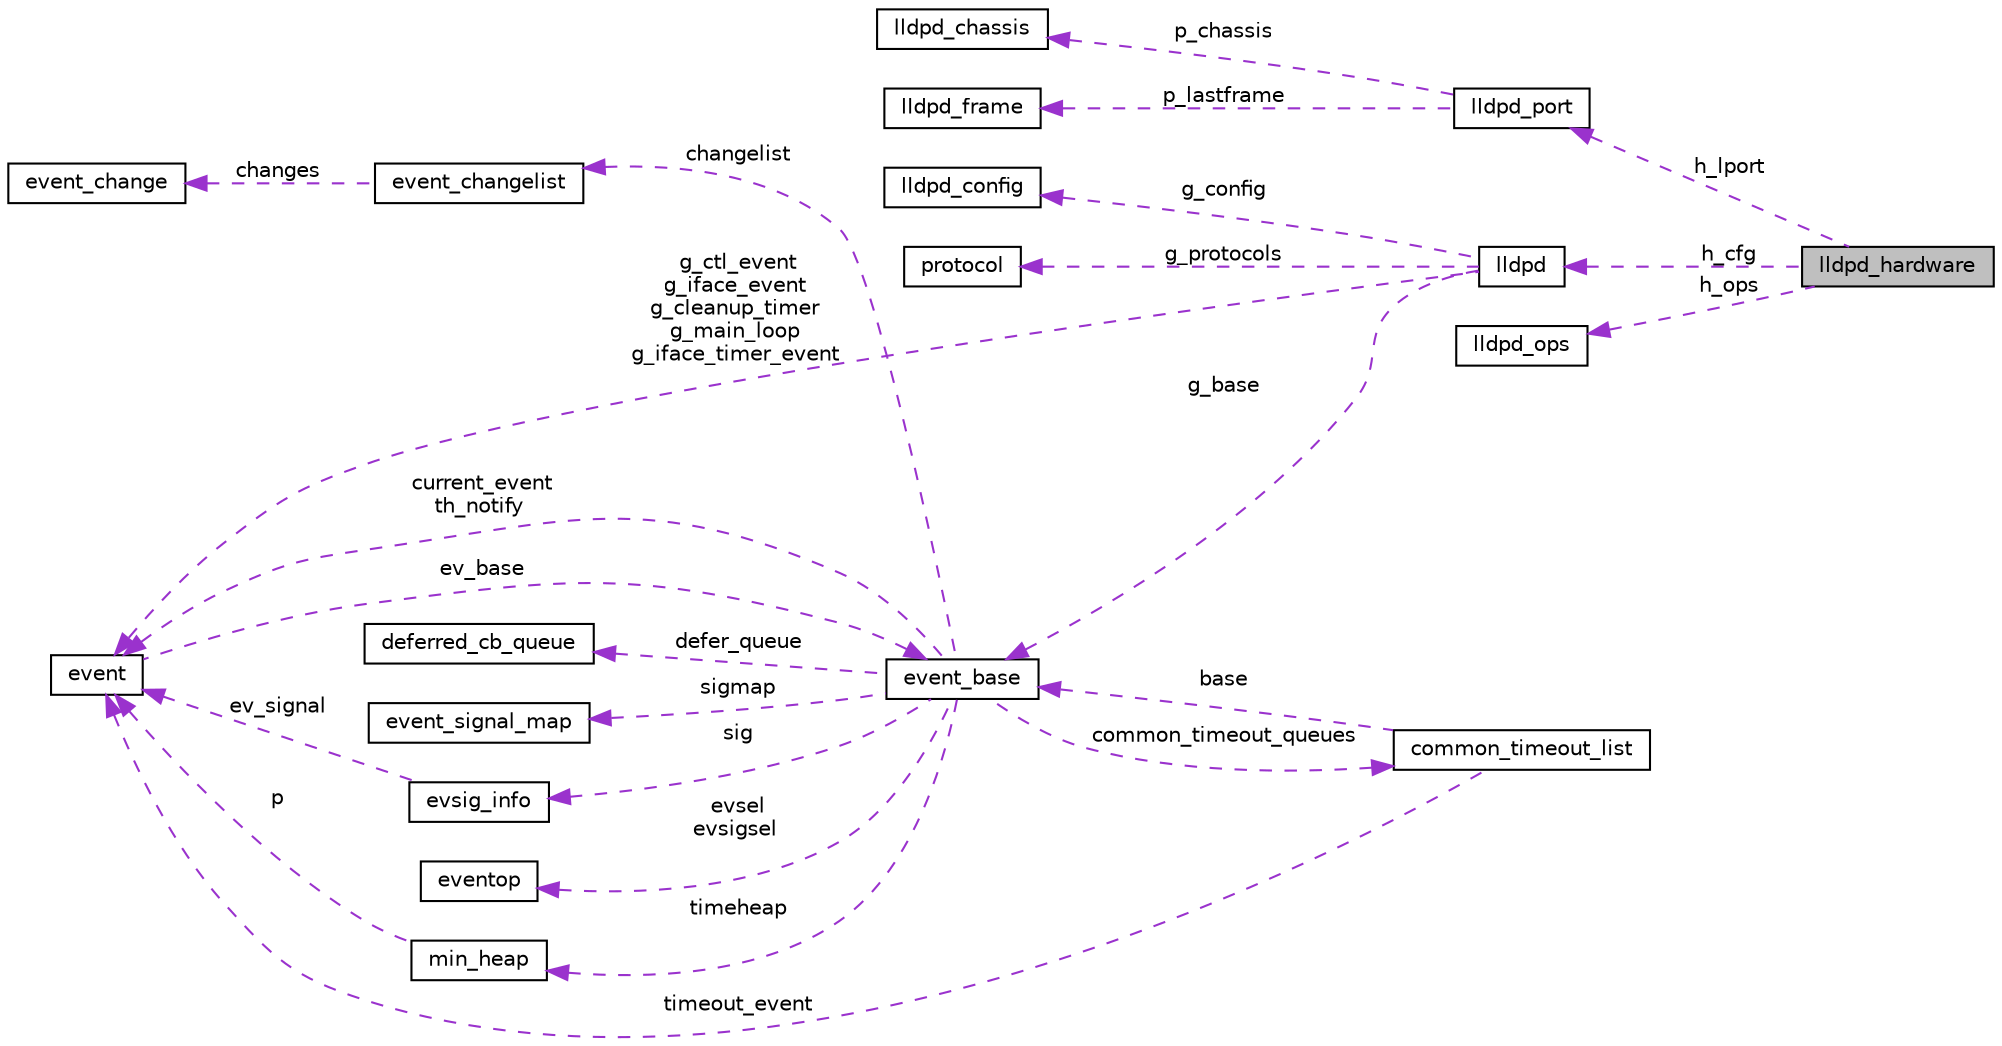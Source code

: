 digraph G
{
  edge [fontname="Helvetica",fontsize="10",labelfontname="Helvetica",labelfontsize="10"];
  node [fontname="Helvetica",fontsize="10",shape=record];
  rankdir="LR";
  Node1 [label="lldpd_hardware",height=0.2,width=0.4,color="black", fillcolor="grey75", style="filled" fontcolor="black"];
  Node2 -> Node1 [dir="back",color="darkorchid3",fontsize="10",style="dashed",label=" h_cfg" ,fontname="Helvetica"];
  Node2 [label="lldpd",height=0.2,width=0.4,color="black", fillcolor="white", style="filled",URL="$structlldpd.html"];
  Node3 -> Node2 [dir="back",color="darkorchid3",fontsize="10",style="dashed",label=" g_protocols" ,fontname="Helvetica"];
  Node3 [label="protocol",height=0.2,width=0.4,color="black", fillcolor="white", style="filled",URL="$structprotocol.html"];
  Node4 -> Node2 [dir="back",color="darkorchid3",fontsize="10",style="dashed",label=" g_ctl_event\ng_iface_event\ng_cleanup_timer\ng_main_loop\ng_iface_timer_event" ,fontname="Helvetica"];
  Node4 [label="event",height=0.2,width=0.4,color="black", fillcolor="white", style="filled",URL="$structevent.html"];
  Node5 -> Node4 [dir="back",color="darkorchid3",fontsize="10",style="dashed",label=" ev_base" ,fontname="Helvetica"];
  Node5 [label="event_base",height=0.2,width=0.4,color="black", fillcolor="white", style="filled",URL="$structevent__base.html"];
  Node6 -> Node5 [dir="back",color="darkorchid3",fontsize="10",style="dashed",label=" evsel\nevsigsel" ,fontname="Helvetica"];
  Node6 [label="eventop",height=0.2,width=0.4,color="black", fillcolor="white", style="filled",URL="$structeventop.html"];
  Node7 -> Node5 [dir="back",color="darkorchid3",fontsize="10",style="dashed",label=" sig" ,fontname="Helvetica"];
  Node7 [label="evsig_info",height=0.2,width=0.4,color="black", fillcolor="white", style="filled",URL="$structevsig__info.html"];
  Node4 -> Node7 [dir="back",color="darkorchid3",fontsize="10",style="dashed",label=" ev_signal" ,fontname="Helvetica"];
  Node8 -> Node5 [dir="back",color="darkorchid3",fontsize="10",style="dashed",label=" timeheap" ,fontname="Helvetica"];
  Node8 [label="min_heap",height=0.2,width=0.4,color="black", fillcolor="white", style="filled",URL="$structmin__heap.html"];
  Node4 -> Node8 [dir="back",color="darkorchid3",fontsize="10",style="dashed",label=" p" ,fontname="Helvetica"];
  Node9 -> Node5 [dir="back",color="darkorchid3",fontsize="10",style="dashed",label=" defer_queue" ,fontname="Helvetica"];
  Node9 [label="deferred_cb_queue",height=0.2,width=0.4,color="black", fillcolor="white", style="filled",URL="$structdeferred__cb__queue.html"];
  Node4 -> Node5 [dir="back",color="darkorchid3",fontsize="10",style="dashed",label=" current_event\nth_notify" ,fontname="Helvetica"];
  Node10 -> Node5 [dir="back",color="darkorchid3",fontsize="10",style="dashed",label=" common_timeout_queues" ,fontname="Helvetica"];
  Node10 [label="common_timeout_list",height=0.2,width=0.4,color="black", fillcolor="white", style="filled",URL="$structcommon__timeout__list.html"];
  Node4 -> Node10 [dir="back",color="darkorchid3",fontsize="10",style="dashed",label=" timeout_event" ,fontname="Helvetica"];
  Node5 -> Node10 [dir="back",color="darkorchid3",fontsize="10",style="dashed",label=" base" ,fontname="Helvetica"];
  Node11 -> Node5 [dir="back",color="darkorchid3",fontsize="10",style="dashed",label=" sigmap" ,fontname="Helvetica"];
  Node11 [label="event_signal_map",height=0.2,width=0.4,color="black", fillcolor="white", style="filled",URL="$structevent__signal__map.html"];
  Node12 -> Node5 [dir="back",color="darkorchid3",fontsize="10",style="dashed",label=" changelist" ,fontname="Helvetica"];
  Node12 [label="event_changelist",height=0.2,width=0.4,color="black", fillcolor="white", style="filled",URL="$structevent__changelist.html"];
  Node13 -> Node12 [dir="back",color="darkorchid3",fontsize="10",style="dashed",label=" changes" ,fontname="Helvetica"];
  Node13 [label="event_change",height=0.2,width=0.4,color="black", fillcolor="white", style="filled",URL="$structevent__change.html"];
  Node14 -> Node2 [dir="back",color="darkorchid3",fontsize="10",style="dashed",label=" g_config" ,fontname="Helvetica"];
  Node14 [label="lldpd_config",height=0.2,width=0.4,color="black", fillcolor="white", style="filled",URL="$structlldpd__config.html"];
  Node5 -> Node2 [dir="back",color="darkorchid3",fontsize="10",style="dashed",label=" g_base" ,fontname="Helvetica"];
  Node15 -> Node1 [dir="back",color="darkorchid3",fontsize="10",style="dashed",label=" h_lport" ,fontname="Helvetica"];
  Node15 [label="lldpd_port",height=0.2,width=0.4,color="black", fillcolor="white", style="filled",URL="$structlldpd__port.html"];
  Node16 -> Node15 [dir="back",color="darkorchid3",fontsize="10",style="dashed",label=" p_lastframe" ,fontname="Helvetica"];
  Node16 [label="lldpd_frame",height=0.2,width=0.4,color="black", fillcolor="white", style="filled",URL="$structlldpd__frame.html"];
  Node17 -> Node15 [dir="back",color="darkorchid3",fontsize="10",style="dashed",label=" p_chassis" ,fontname="Helvetica"];
  Node17 [label="lldpd_chassis",height=0.2,width=0.4,color="black", fillcolor="white", style="filled",URL="$structlldpd__chassis.html"];
  Node18 -> Node1 [dir="back",color="darkorchid3",fontsize="10",style="dashed",label=" h_ops" ,fontname="Helvetica"];
  Node18 [label="lldpd_ops",height=0.2,width=0.4,color="black", fillcolor="white", style="filled",URL="$structlldpd__ops.html"];
}
